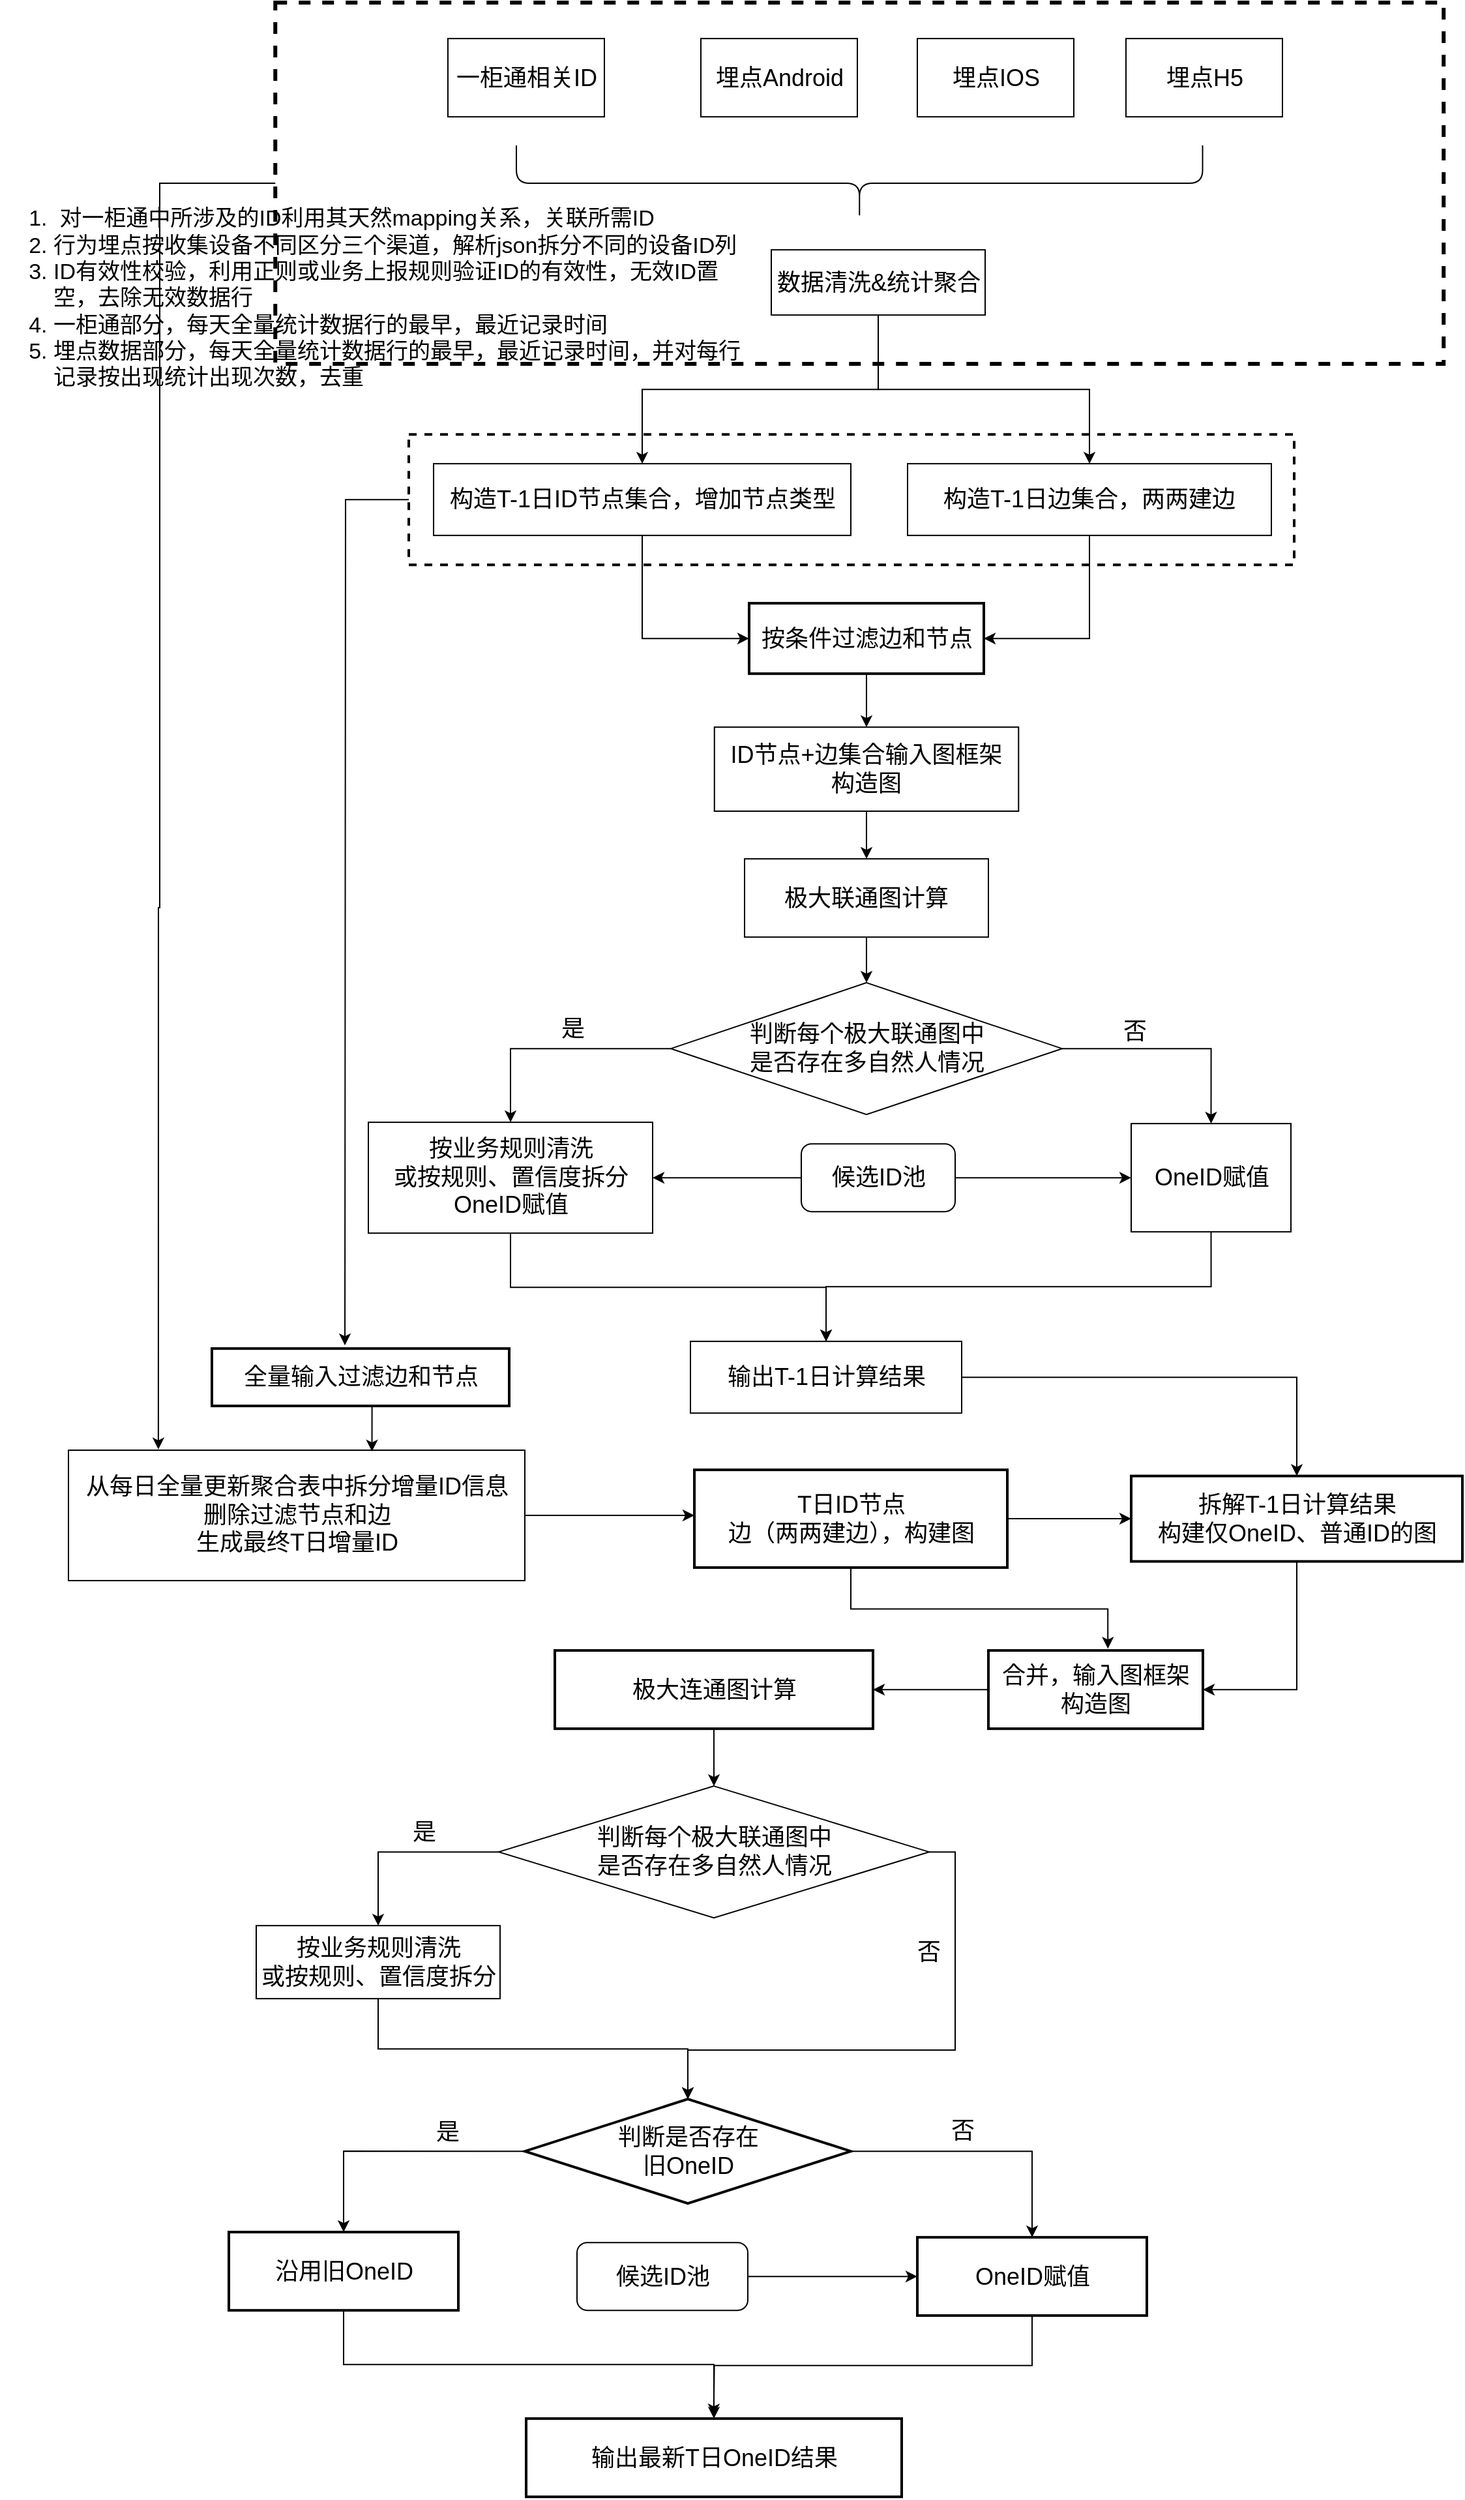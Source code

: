 <mxfile version="21.5.0" type="github">
  <diagram name="第 1 页" id="FgbeuhmCxTpXGzqwo7Mq">
    <mxGraphModel dx="1985" dy="1175" grid="1" gridSize="10" guides="1" tooltips="1" connect="1" arrows="1" fold="1" page="1" pageScale="1" pageWidth="827" pageHeight="1169" math="0" shadow="0">
      <root>
        <mxCell id="0" />
        <mxCell id="1" parent="0" />
        <mxCell id="SDIlasXmzMNW4l37rZuf-70" value="&lt;font style=&quot;font-size: 18px;&quot;&gt;一柜通相关ID&lt;/font&gt;" style="rounded=0;whiteSpace=wrap;html=1;fontFamily=Helvetica;fontSize=18;" vertex="1" parent="1">
          <mxGeometry x="763.5" y="177.57" width="120" height="60" as="geometry" />
        </mxCell>
        <mxCell id="SDIlasXmzMNW4l37rZuf-71" style="edgeStyle=orthogonalEdgeStyle;rounded=0;orthogonalLoop=1;jettySize=auto;html=1;exitX=0.5;exitY=1;exitDx=0;exitDy=0;fontFamily=Helvetica;fontSize=14;" edge="1" parent="1" source="SDIlasXmzMNW4l37rZuf-73" target="SDIlasXmzMNW4l37rZuf-79">
          <mxGeometry relative="1" as="geometry" />
        </mxCell>
        <mxCell id="SDIlasXmzMNW4l37rZuf-72" style="edgeStyle=orthogonalEdgeStyle;rounded=0;orthogonalLoop=1;jettySize=auto;html=1;entryX=0.5;entryY=0;entryDx=0;entryDy=0;fontFamily=Helvetica;fontSize=14;" edge="1" parent="1" source="SDIlasXmzMNW4l37rZuf-73" target="SDIlasXmzMNW4l37rZuf-81">
          <mxGeometry relative="1" as="geometry" />
        </mxCell>
        <mxCell id="SDIlasXmzMNW4l37rZuf-73" value="数据清洗&amp;amp;统计聚合" style="rounded=0;whiteSpace=wrap;html=1;fontFamily=Helvetica;fontSize=18;" vertex="1" parent="1">
          <mxGeometry x="1011.5" y="339.57" width="164" height="50" as="geometry" />
        </mxCell>
        <mxCell id="SDIlasXmzMNW4l37rZuf-74" value="&lt;font style=&quot;font-size: 18px;&quot;&gt;埋点Android&lt;/font&gt;" style="rounded=0;whiteSpace=wrap;html=1;fontFamily=Helvetica;fontSize=18;" vertex="1" parent="1">
          <mxGeometry x="957.5" y="177.57" width="120" height="60" as="geometry" />
        </mxCell>
        <mxCell id="SDIlasXmzMNW4l37rZuf-75" value="埋点H5" style="rounded=0;whiteSpace=wrap;html=1;fontFamily=Helvetica;fontSize=18;" vertex="1" parent="1">
          <mxGeometry x="1283.5" y="177.57" width="120" height="60" as="geometry" />
        </mxCell>
        <mxCell id="SDIlasXmzMNW4l37rZuf-76" value="&lt;font style=&quot;font-size: 18px;&quot;&gt;埋点IOS&lt;/font&gt;" style="rounded=0;whiteSpace=wrap;html=1;fontFamily=Helvetica;fontSize=18;" vertex="1" parent="1">
          <mxGeometry x="1123.5" y="177.57" width="120" height="60" as="geometry" />
        </mxCell>
        <mxCell id="SDIlasXmzMNW4l37rZuf-77" value="&lt;div style=&quot;text-align: left; font-size: 17px;&quot;&gt;&lt;ol style=&quot;font-size: 17px;&quot;&gt;&lt;li style=&quot;font-size: 17px;&quot;&gt;&lt;span style=&quot;font-size: 17px;&quot;&gt;&amp;nbsp;对一柜通中所涉及的ID利用其天然mapping关系，&lt;/span&gt;&lt;span style=&quot;text-align: left; font-size: 17px;&quot;&gt;关联所需ID&lt;/span&gt;&lt;/li&gt;&lt;li style=&quot;font-size: 17px;&quot;&gt;&lt;span style=&quot;text-align: left; font-size: 17px;&quot;&gt;行为埋点按收集设备不同区分三个渠道，解析json拆分不同的设备ID列&lt;/span&gt;&lt;/li&gt;&lt;li style=&quot;font-size: 17px;&quot;&gt;&lt;span style=&quot;text-align: left; font-size: 17px;&quot;&gt;ID有效性校验，利用正则或业务上报规则验证ID的有效性，无效ID置空，去除无效数据行&lt;br style=&quot;font-size: 17px;&quot;&gt;&lt;/span&gt;&lt;/li&gt;&lt;li style=&quot;font-size: 17px;&quot;&gt;&lt;span style=&quot;text-align: left; font-size: 17px;&quot;&gt;一柜通部分，每天全量统计数据行的最早，最近记录时间&lt;br style=&quot;font-size: 17px;&quot;&gt;&lt;/span&gt;&lt;/li&gt;&lt;li style=&quot;font-size: 17px;&quot;&gt;&lt;span style=&quot;text-align: left; font-size: 17px;&quot;&gt;埋点数据部分，每天全量统计数据行的最早，最近记录时间，并对每行记录按出现统计出现次数，去重&lt;br style=&quot;font-size: 17px;&quot;&gt;&lt;/span&gt;&lt;/li&gt;&lt;/ol&gt;&lt;/div&gt;" style="text;html=1;strokeColor=none;fillColor=none;align=center;verticalAlign=middle;whiteSpace=wrap;rounded=0;fontFamily=Helvetica;fontSize=17;" vertex="1" parent="1">
          <mxGeometry x="420" y="280.01" width="572.5" height="193" as="geometry" />
        </mxCell>
        <mxCell id="SDIlasXmzMNW4l37rZuf-78" style="edgeStyle=orthogonalEdgeStyle;rounded=0;jumpStyle=none;orthogonalLoop=1;jettySize=auto;html=1;exitX=0.5;exitY=1;exitDx=0;exitDy=0;entryX=0;entryY=0.5;entryDx=0;entryDy=0;fontFamily=Helvetica;fontSize=16;strokeColor=#000000;" edge="1" parent="1" source="SDIlasXmzMNW4l37rZuf-79" target="SDIlasXmzMNW4l37rZuf-105">
          <mxGeometry relative="1" as="geometry" />
        </mxCell>
        <mxCell id="SDIlasXmzMNW4l37rZuf-79" value="构造T-1日ID节点集合，增加节点类型" style="rounded=0;whiteSpace=wrap;html=1;fontFamily=Helvetica;fontSize=18;gradientColor=#ffffff;" vertex="1" parent="1">
          <mxGeometry x="752.5" y="503.57" width="320" height="55" as="geometry" />
        </mxCell>
        <mxCell id="SDIlasXmzMNW4l37rZuf-80" style="edgeStyle=orthogonalEdgeStyle;rounded=0;jumpStyle=none;orthogonalLoop=1;jettySize=auto;html=1;entryX=1;entryY=0.5;entryDx=0;entryDy=0;fontFamily=Helvetica;fontSize=16;strokeColor=#000000;" edge="1" parent="1" source="SDIlasXmzMNW4l37rZuf-81" target="SDIlasXmzMNW4l37rZuf-105">
          <mxGeometry relative="1" as="geometry" />
        </mxCell>
        <mxCell id="SDIlasXmzMNW4l37rZuf-81" value="&lt;span style=&quot;font-size: 18px;&quot;&gt;构造T-1日边集合，两两建边&lt;/span&gt;" style="rounded=0;whiteSpace=wrap;html=1;fontFamily=Helvetica;fontSize=18;gradientColor=#ffffff;" vertex="1" parent="1">
          <mxGeometry x="1116" y="503.57" width="279" height="55" as="geometry" />
        </mxCell>
        <mxCell id="SDIlasXmzMNW4l37rZuf-82" style="edgeStyle=orthogonalEdgeStyle;rounded=0;orthogonalLoop=1;jettySize=auto;html=1;exitX=0.5;exitY=1;exitDx=0;exitDy=0;fontFamily=Helvetica;fontSize=14;" edge="1" parent="1" source="SDIlasXmzMNW4l37rZuf-83" target="SDIlasXmzMNW4l37rZuf-88">
          <mxGeometry relative="1" as="geometry" />
        </mxCell>
        <mxCell id="SDIlasXmzMNW4l37rZuf-83" value="ID节点+边集合输入图框架&lt;br style=&quot;font-size: 18px;&quot;&gt;构造图" style="rounded=0;whiteSpace=wrap;html=1;fontFamily=Helvetica;fontSize=18;gradientColor=#ffffff;" vertex="1" parent="1">
          <mxGeometry x="967.88" y="705.57" width="233.25" height="64.44" as="geometry" />
        </mxCell>
        <mxCell id="SDIlasXmzMNW4l37rZuf-84" style="edgeStyle=orthogonalEdgeStyle;rounded=0;orthogonalLoop=1;jettySize=auto;html=1;exitX=0;exitY=0.5;exitDx=0;exitDy=0;entryX=1;entryY=0.5;entryDx=0;entryDy=0;fontFamily=Helvetica;fontSize=16;strokeColor=#000000;" edge="1" parent="1" source="SDIlasXmzMNW4l37rZuf-86" target="SDIlasXmzMNW4l37rZuf-90">
          <mxGeometry relative="1" as="geometry" />
        </mxCell>
        <mxCell id="SDIlasXmzMNW4l37rZuf-85" style="edgeStyle=orthogonalEdgeStyle;rounded=0;orthogonalLoop=1;jettySize=auto;html=1;exitX=1;exitY=0.5;exitDx=0;exitDy=0;entryX=0;entryY=0.5;entryDx=0;entryDy=0;fontFamily=Helvetica;fontSize=16;strokeColor=#000000;jumpStyle=none;" edge="1" parent="1" source="SDIlasXmzMNW4l37rZuf-86" target="SDIlasXmzMNW4l37rZuf-97">
          <mxGeometry relative="1" as="geometry" />
        </mxCell>
        <mxCell id="SDIlasXmzMNW4l37rZuf-86" value="候选ID池" style="rounded=1;whiteSpace=wrap;html=1;fontFamily=Helvetica;fontSize=18;gradientColor=#ffffff;" vertex="1" parent="1">
          <mxGeometry x="1034.5" y="1025.07" width="118" height="52" as="geometry" />
        </mxCell>
        <mxCell id="SDIlasXmzMNW4l37rZuf-87" style="edgeStyle=orthogonalEdgeStyle;rounded=0;orthogonalLoop=1;jettySize=auto;html=1;exitX=0.5;exitY=1;exitDx=0;exitDy=0;fontFamily=Helvetica;fontSize=14;" edge="1" parent="1" source="SDIlasXmzMNW4l37rZuf-88" target="SDIlasXmzMNW4l37rZuf-95">
          <mxGeometry relative="1" as="geometry" />
        </mxCell>
        <mxCell id="SDIlasXmzMNW4l37rZuf-88" value="极大联通图计算" style="rounded=0;whiteSpace=wrap;html=1;fontFamily=Helvetica;fontSize=18;gradientColor=#ffffff;" vertex="1" parent="1">
          <mxGeometry x="991" y="806.57" width="187" height="60" as="geometry" />
        </mxCell>
        <mxCell id="SDIlasXmzMNW4l37rZuf-89" style="edgeStyle=orthogonalEdgeStyle;rounded=0;jumpStyle=none;orthogonalLoop=1;jettySize=auto;html=1;exitX=0.5;exitY=1;exitDx=0;exitDy=0;entryX=0.5;entryY=0;entryDx=0;entryDy=0;fontFamily=Helvetica;fontSize=16;strokeColor=#000000;" edge="1" parent="1" source="SDIlasXmzMNW4l37rZuf-90" target="SDIlasXmzMNW4l37rZuf-99">
          <mxGeometry relative="1" as="geometry" />
        </mxCell>
        <mxCell id="SDIlasXmzMNW4l37rZuf-90" value="按业务规则清洗&lt;br style=&quot;font-size: 18px&quot;&gt;或按规则、置信度拆分&lt;br style=&quot;font-size: 18px&quot;&gt;OneID赋值" style="rounded=0;whiteSpace=wrap;html=1;fontFamily=Helvetica;fontSize=18;gradientColor=#ffffff;" vertex="1" parent="1">
          <mxGeometry x="702.5" y="1008.57" width="218" height="85" as="geometry" />
        </mxCell>
        <mxCell id="SDIlasXmzMNW4l37rZuf-91" style="edgeStyle=orthogonalEdgeStyle;rounded=0;orthogonalLoop=1;jettySize=auto;html=1;exitX=0;exitY=0.5;exitDx=0;exitDy=0;entryX=0.5;entryY=0;entryDx=0;entryDy=0;fontFamily=Helvetica;fontSize=14;" edge="1" parent="1" source="SDIlasXmzMNW4l37rZuf-95" target="SDIlasXmzMNW4l37rZuf-90">
          <mxGeometry relative="1" as="geometry" />
        </mxCell>
        <mxCell id="SDIlasXmzMNW4l37rZuf-92" value="是" style="edgeLabel;html=1;align=center;verticalAlign=middle;resizable=0;points=[];fontSize=18;fontFamily=Helvetica;" vertex="1" connectable="0" parent="SDIlasXmzMNW4l37rZuf-91">
          <mxGeometry x="-0.15" y="-4" relative="1" as="geometry">
            <mxPoint x="1" y="-11" as="offset" />
          </mxGeometry>
        </mxCell>
        <mxCell id="SDIlasXmzMNW4l37rZuf-93" style="edgeStyle=orthogonalEdgeStyle;rounded=0;orthogonalLoop=1;jettySize=auto;html=1;exitX=1;exitY=0.5;exitDx=0;exitDy=0;entryX=0.5;entryY=0;entryDx=0;entryDy=0;fontFamily=Helvetica;fontSize=14;" edge="1" parent="1" source="SDIlasXmzMNW4l37rZuf-95" target="SDIlasXmzMNW4l37rZuf-97">
          <mxGeometry relative="1" as="geometry" />
        </mxCell>
        <mxCell id="SDIlasXmzMNW4l37rZuf-94" value="否" style="edgeLabel;html=1;align=center;verticalAlign=middle;resizable=0;points=[];fontSize=18;fontFamily=Helvetica;" vertex="1" connectable="0" parent="SDIlasXmzMNW4l37rZuf-93">
          <mxGeometry x="-0.151" y="2" relative="1" as="geometry">
            <mxPoint x="-18" y="-11" as="offset" />
          </mxGeometry>
        </mxCell>
        <mxCell id="SDIlasXmzMNW4l37rZuf-95" value="判断每个极大联通图中&lt;br style=&quot;font-size: 18px;&quot;&gt;是否存在多自然人情况" style="rhombus;whiteSpace=wrap;html=1;fontFamily=Helvetica;fontSize=18;gradientColor=#ffffff;" vertex="1" parent="1">
          <mxGeometry x="934.51" y="901.57" width="300" height="101" as="geometry" />
        </mxCell>
        <mxCell id="SDIlasXmzMNW4l37rZuf-96" style="edgeStyle=orthogonalEdgeStyle;rounded=0;jumpStyle=none;orthogonalLoop=1;jettySize=auto;html=1;exitX=0.5;exitY=1;exitDx=0;exitDy=0;fontFamily=Helvetica;fontSize=16;strokeColor=#000000;entryX=0.5;entryY=0;entryDx=0;entryDy=0;" edge="1" parent="1" source="SDIlasXmzMNW4l37rZuf-97" target="SDIlasXmzMNW4l37rZuf-99">
          <mxGeometry relative="1" as="geometry">
            <mxPoint x="1085.2" y="1174.57" as="targetPoint" />
          </mxGeometry>
        </mxCell>
        <mxCell id="SDIlasXmzMNW4l37rZuf-97" value="OneID赋值" style="rounded=0;whiteSpace=wrap;html=1;fontFamily=Helvetica;fontSize=18;gradientColor=#ffffff;" vertex="1" parent="1">
          <mxGeometry x="1287.5" y="1009.57" width="122.5" height="83" as="geometry" />
        </mxCell>
        <mxCell id="SDIlasXmzMNW4l37rZuf-98" style="edgeStyle=orthogonalEdgeStyle;rounded=0;jumpStyle=none;orthogonalLoop=1;jettySize=auto;html=1;entryX=0.5;entryY=0;entryDx=0;entryDy=0;fontFamily=Helvetica;fontSize=16;strokeColor=#000000;" edge="1" parent="1" source="SDIlasXmzMNW4l37rZuf-99" target="SDIlasXmzMNW4l37rZuf-114">
          <mxGeometry relative="1" as="geometry" />
        </mxCell>
        <mxCell id="SDIlasXmzMNW4l37rZuf-99" value="输出T-1日计算结果" style="rounded=0;whiteSpace=wrap;html=1;fontFamily=Helvetica;fontSize=18;gradientColor=#ffffff;" vertex="1" parent="1">
          <mxGeometry x="949.5" y="1176.57" width="208" height="55" as="geometry" />
        </mxCell>
        <mxCell id="SDIlasXmzMNW4l37rZuf-100" style="edgeStyle=orthogonalEdgeStyle;rounded=0;orthogonalLoop=1;jettySize=auto;html=1;exitX=1;exitY=0.5;exitDx=0;exitDy=0;fontSize=18;" edge="1" parent="1" source="SDIlasXmzMNW4l37rZuf-101">
          <mxGeometry relative="1" as="geometry">
            <mxPoint x="952.5" y="1310.01" as="targetPoint" />
          </mxGeometry>
        </mxCell>
        <mxCell id="SDIlasXmzMNW4l37rZuf-101" value="从每日全量更新聚合表中拆分增量ID信息&lt;br style=&quot;font-size: 18px;&quot;&gt;删除过滤节点和边&lt;br style=&quot;font-size: 18px;&quot;&gt;生成最终T日增量ID" style="rounded=0;whiteSpace=wrap;html=1;fontFamily=Helvetica;fontSize=18;gradientColor=#ffffff;" vertex="1" parent="1">
          <mxGeometry x="472.5" y="1260.01" width="350" height="100" as="geometry" />
        </mxCell>
        <mxCell id="SDIlasXmzMNW4l37rZuf-102" style="edgeStyle=orthogonalEdgeStyle;rounded=0;jumpStyle=none;orthogonalLoop=1;jettySize=auto;html=1;fontFamily=Helvetica;fontSize=16;strokeColor=#000000;entryX=0.197;entryY=-0.006;entryDx=0;entryDy=0;entryPerimeter=0;" edge="1" parent="1" source="SDIlasXmzMNW4l37rZuf-103" target="SDIlasXmzMNW4l37rZuf-101">
          <mxGeometry relative="1" as="geometry">
            <mxPoint x="542.5" y="1250.01" as="targetPoint" />
            <Array as="points">
              <mxPoint x="542.5" y="289.01" />
              <mxPoint x="542.5" y="844.01" />
              <mxPoint x="541.5" y="844.01" />
            </Array>
          </mxGeometry>
        </mxCell>
        <mxCell id="SDIlasXmzMNW4l37rZuf-103" value="" style="verticalLabelPosition=bottom;verticalAlign=top;html=1;shape=mxgraph.basic.rect;fillColor2=none;strokeWidth=3;size=20;indent=5;fontFamily=Helvetica;fontSize=16;gradientColor=#ffffff;fillColor=none;dashed=1;" vertex="1" parent="1">
          <mxGeometry x="631.13" y="150" width="896" height="277" as="geometry" />
        </mxCell>
        <mxCell id="SDIlasXmzMNW4l37rZuf-104" style="edgeStyle=orthogonalEdgeStyle;rounded=0;orthogonalLoop=1;jettySize=auto;html=1;exitX=0.5;exitY=1;exitDx=0;exitDy=0;entryX=0.5;entryY=0;entryDx=0;entryDy=0;fontSize=18;" edge="1" parent="1" source="SDIlasXmzMNW4l37rZuf-105" target="SDIlasXmzMNW4l37rZuf-83">
          <mxGeometry relative="1" as="geometry" />
        </mxCell>
        <mxCell id="SDIlasXmzMNW4l37rZuf-105" value="按条件过滤边和节点" style="rounded=0;whiteSpace=wrap;html=1;fontFamily=Helvetica;fontSize=18;strokeWidth=2;fillColor=none;gradientColor=#ffffff;" vertex="1" parent="1">
          <mxGeometry x="994.5" y="610.57" width="180" height="54" as="geometry" />
        </mxCell>
        <mxCell id="SDIlasXmzMNW4l37rZuf-106" style="edgeStyle=orthogonalEdgeStyle;rounded=0;orthogonalLoop=1;jettySize=auto;html=1;exitX=0.5;exitY=1;exitDx=0;exitDy=0;entryX=0.665;entryY=0.01;entryDx=0;entryDy=0;entryPerimeter=0;fontSize=18;" edge="1" parent="1" source="SDIlasXmzMNW4l37rZuf-107" target="SDIlasXmzMNW4l37rZuf-101">
          <mxGeometry relative="1" as="geometry" />
        </mxCell>
        <mxCell id="SDIlasXmzMNW4l37rZuf-107" value="全量输入过滤边和节点" style="rounded=0;whiteSpace=wrap;html=1;fontFamily=Helvetica;fontSize=18;strokeWidth=2;fillColor=none;gradientColor=#ffffff;" vertex="1" parent="1">
          <mxGeometry x="582.5" y="1182.07" width="228" height="44" as="geometry" />
        </mxCell>
        <mxCell id="SDIlasXmzMNW4l37rZuf-108" style="edgeStyle=orthogonalEdgeStyle;rounded=0;jumpStyle=none;orthogonalLoop=1;jettySize=auto;html=1;fontFamily=Helvetica;fontSize=16;strokeColor=#000000;" edge="1" parent="1" source="SDIlasXmzMNW4l37rZuf-109">
          <mxGeometry relative="1" as="geometry">
            <mxPoint x="684.5" y="1179.57" as="targetPoint" />
          </mxGeometry>
        </mxCell>
        <mxCell id="SDIlasXmzMNW4l37rZuf-109" value="" style="rounded=0;whiteSpace=wrap;html=1;fontFamily=Helvetica;fontSize=16;strokeWidth=2;fillColor=none;gradientColor=#ffffff;dashed=1;" vertex="1" parent="1">
          <mxGeometry x="733.5" y="481.07" width="679" height="100" as="geometry" />
        </mxCell>
        <mxCell id="SDIlasXmzMNW4l37rZuf-110" style="edgeStyle=orthogonalEdgeStyle;rounded=0;jumpStyle=none;orthogonalLoop=1;jettySize=auto;html=1;entryX=0.557;entryY=-0.023;entryDx=0;entryDy=0;entryPerimeter=0;fontFamily=Helvetica;fontSize=16;strokeColor=#000000;" edge="1" parent="1" source="SDIlasXmzMNW4l37rZuf-112" target="SDIlasXmzMNW4l37rZuf-116">
          <mxGeometry relative="1" as="geometry" />
        </mxCell>
        <mxCell id="SDIlasXmzMNW4l37rZuf-111" style="edgeStyle=orthogonalEdgeStyle;rounded=0;orthogonalLoop=1;jettySize=auto;html=1;entryX=0;entryY=0.5;entryDx=0;entryDy=0;fontSize=18;" edge="1" parent="1" source="SDIlasXmzMNW4l37rZuf-112" target="SDIlasXmzMNW4l37rZuf-114">
          <mxGeometry relative="1" as="geometry" />
        </mxCell>
        <mxCell id="SDIlasXmzMNW4l37rZuf-112" value="T日ID节点&lt;br style=&quot;font-size: 18px;&quot;&gt;边（两两建边），构建图" style="rounded=0;whiteSpace=wrap;html=1;fontFamily=Helvetica;fontSize=18;strokeWidth=2;fillColor=none;gradientColor=#ffffff;" vertex="1" parent="1">
          <mxGeometry x="952.5" y="1275.07" width="240" height="74.94" as="geometry" />
        </mxCell>
        <mxCell id="SDIlasXmzMNW4l37rZuf-113" style="edgeStyle=orthogonalEdgeStyle;rounded=0;jumpStyle=none;orthogonalLoop=1;jettySize=auto;html=1;exitX=0.5;exitY=1;exitDx=0;exitDy=0;entryX=1;entryY=0.5;entryDx=0;entryDy=0;fontFamily=Helvetica;fontSize=16;strokeColor=#000000;" edge="1" parent="1" source="SDIlasXmzMNW4l37rZuf-114" target="SDIlasXmzMNW4l37rZuf-116">
          <mxGeometry relative="1" as="geometry" />
        </mxCell>
        <mxCell id="SDIlasXmzMNW4l37rZuf-114" value="拆解T-1日计算结果&lt;br style=&quot;font-size: 18px&quot;&gt;构建仅OneID、普通ID的图" style="rounded=0;whiteSpace=wrap;html=1;fontFamily=Helvetica;fontSize=18;strokeWidth=2;fillColor=none;gradientColor=#ffffff;" vertex="1" parent="1">
          <mxGeometry x="1287.5" y="1279.79" width="254" height="65.5" as="geometry" />
        </mxCell>
        <mxCell id="SDIlasXmzMNW4l37rZuf-115" style="edgeStyle=orthogonalEdgeStyle;rounded=0;jumpStyle=none;orthogonalLoop=1;jettySize=auto;html=1;entryX=1;entryY=0.5;entryDx=0;entryDy=0;fontFamily=Helvetica;fontSize=16;strokeColor=#000000;" edge="1" parent="1" source="SDIlasXmzMNW4l37rZuf-116" target="SDIlasXmzMNW4l37rZuf-118">
          <mxGeometry relative="1" as="geometry" />
        </mxCell>
        <mxCell id="SDIlasXmzMNW4l37rZuf-116" value="合并，输入图框架&lt;br style=&quot;font-size: 18px;&quot;&gt;构造图" style="rounded=0;whiteSpace=wrap;html=1;fontFamily=Helvetica;fontSize=18;strokeWidth=2;fillColor=none;gradientColor=#ffffff;" vertex="1" parent="1">
          <mxGeometry x="1178" y="1413.57" width="164.5" height="60" as="geometry" />
        </mxCell>
        <mxCell id="SDIlasXmzMNW4l37rZuf-117" style="edgeStyle=orthogonalEdgeStyle;rounded=0;jumpStyle=none;orthogonalLoop=1;jettySize=auto;html=1;exitX=0.5;exitY=1;exitDx=0;exitDy=0;fontFamily=Helvetica;fontSize=16;strokeColor=#000000;" edge="1" parent="1" source="SDIlasXmzMNW4l37rZuf-118" target="SDIlasXmzMNW4l37rZuf-126">
          <mxGeometry relative="1" as="geometry" />
        </mxCell>
        <mxCell id="SDIlasXmzMNW4l37rZuf-118" value="极大连通图计算" style="rounded=0;whiteSpace=wrap;html=1;fontFamily=Helvetica;fontSize=18;strokeWidth=2;fillColor=none;gradientColor=#ffffff;" vertex="1" parent="1">
          <mxGeometry x="845.5" y="1413.57" width="244" height="60" as="geometry" />
        </mxCell>
        <mxCell id="SDIlasXmzMNW4l37rZuf-119" style="edgeStyle=orthogonalEdgeStyle;rounded=0;jumpStyle=none;orthogonalLoop=1;jettySize=auto;html=1;entryX=0;entryY=0.5;entryDx=0;entryDy=0;fontFamily=Helvetica;fontSize=16;strokeColor=#000000;" edge="1" parent="1" source="SDIlasXmzMNW4l37rZuf-120" target="SDIlasXmzMNW4l37rZuf-136">
          <mxGeometry relative="1" as="geometry" />
        </mxCell>
        <mxCell id="SDIlasXmzMNW4l37rZuf-120" value="候选ID池" style="rounded=1;whiteSpace=wrap;html=1;fontFamily=Helvetica;fontSize=18;gradientColor=#ffffff;" vertex="1" parent="1">
          <mxGeometry x="862.5" y="1867.57" width="131" height="52" as="geometry" />
        </mxCell>
        <mxCell id="SDIlasXmzMNW4l37rZuf-121" style="edgeStyle=orthogonalEdgeStyle;rounded=0;jumpStyle=none;orthogonalLoop=1;jettySize=auto;html=1;exitX=0.5;exitY=1;exitDx=0;exitDy=0;fontFamily=Helvetica;fontSize=16;strokeColor=#000000;" edge="1" parent="1" source="SDIlasXmzMNW4l37rZuf-122" target="SDIlasXmzMNW4l37rZuf-132">
          <mxGeometry relative="1" as="geometry" />
        </mxCell>
        <mxCell id="SDIlasXmzMNW4l37rZuf-122" value="按业务规则清洗&lt;br style=&quot;font-size: 18px;&quot;&gt;或按规则、置信度拆分&lt;br style=&quot;font-size: 18px;&quot;&gt;" style="rounded=0;whiteSpace=wrap;html=1;fontFamily=Helvetica;fontSize=18;gradientColor=#ffffff;" vertex="1" parent="1">
          <mxGeometry x="616.5" y="1624.57" width="187" height="56" as="geometry" />
        </mxCell>
        <mxCell id="SDIlasXmzMNW4l37rZuf-123" style="edgeStyle=orthogonalEdgeStyle;rounded=0;orthogonalLoop=1;jettySize=auto;html=1;exitX=0;exitY=0.5;exitDx=0;exitDy=0;entryX=0.5;entryY=0;entryDx=0;entryDy=0;fontFamily=Helvetica;fontSize=14;" edge="1" parent="1" source="SDIlasXmzMNW4l37rZuf-126" target="SDIlasXmzMNW4l37rZuf-122">
          <mxGeometry relative="1" as="geometry" />
        </mxCell>
        <mxCell id="SDIlasXmzMNW4l37rZuf-124" value="是" style="edgeLabel;html=1;align=center;verticalAlign=middle;resizable=0;points=[];fontSize=18;fontFamily=Helvetica;" vertex="1" connectable="0" parent="SDIlasXmzMNW4l37rZuf-123">
          <mxGeometry x="-0.15" y="-4" relative="1" as="geometry">
            <mxPoint x="6" y="-11" as="offset" />
          </mxGeometry>
        </mxCell>
        <mxCell id="SDIlasXmzMNW4l37rZuf-125" style="edgeStyle=orthogonalEdgeStyle;rounded=0;orthogonalLoop=1;jettySize=auto;html=1;exitX=1;exitY=0.5;exitDx=0;exitDy=0;entryX=0.5;entryY=0;entryDx=0;entryDy=0;fontSize=18;" edge="1" parent="1" source="SDIlasXmzMNW4l37rZuf-126" target="SDIlasXmzMNW4l37rZuf-132">
          <mxGeometry relative="1" as="geometry">
            <Array as="points">
              <mxPoint x="1152.5" y="1568.01" />
              <mxPoint x="1152.5" y="1720.01" />
              <mxPoint x="947.5" y="1720.01" />
            </Array>
          </mxGeometry>
        </mxCell>
        <mxCell id="SDIlasXmzMNW4l37rZuf-126" value="判断每个极大联通图中&lt;br style=&quot;font-size: 18px;&quot;&gt;是否存在多自然人情况" style="rhombus;whiteSpace=wrap;html=1;fontFamily=Helvetica;fontSize=18;gradientColor=#ffffff;" vertex="1" parent="1">
          <mxGeometry x="802.5" y="1517.57" width="330" height="101" as="geometry" />
        </mxCell>
        <mxCell id="SDIlasXmzMNW4l37rZuf-127" value="输出最新T日OneID结果" style="rounded=0;whiteSpace=wrap;html=1;fontFamily=Helvetica;fontSize=18;strokeWidth=2;fillColor=none;gradientColor=#ffffff;" vertex="1" parent="1">
          <mxGeometry x="823.5" y="2002.57" width="288" height="60" as="geometry" />
        </mxCell>
        <mxCell id="SDIlasXmzMNW4l37rZuf-128" style="edgeStyle=orthogonalEdgeStyle;rounded=0;jumpStyle=none;orthogonalLoop=1;jettySize=auto;html=1;exitX=1;exitY=0.5;exitDx=0;exitDy=0;fontFamily=Helvetica;fontSize=16;strokeColor=#000000;" edge="1" parent="1" source="SDIlasXmzMNW4l37rZuf-132" target="SDIlasXmzMNW4l37rZuf-136">
          <mxGeometry relative="1" as="geometry" />
        </mxCell>
        <mxCell id="SDIlasXmzMNW4l37rZuf-129" value="否" style="edgeLabel;html=1;align=center;verticalAlign=middle;resizable=0;points=[];fontSize=18;fontFamily=Helvetica;" vertex="1" connectable="0" parent="SDIlasXmzMNW4l37rZuf-128">
          <mxGeometry x="-0.18" y="1" relative="1" as="geometry">
            <mxPoint x="1" y="-15" as="offset" />
          </mxGeometry>
        </mxCell>
        <mxCell id="SDIlasXmzMNW4l37rZuf-130" style="edgeStyle=orthogonalEdgeStyle;rounded=0;jumpStyle=none;orthogonalLoop=1;jettySize=auto;html=1;fontFamily=Helvetica;fontSize=16;strokeColor=#000000;" edge="1" parent="1" source="SDIlasXmzMNW4l37rZuf-132" target="SDIlasXmzMNW4l37rZuf-134">
          <mxGeometry relative="1" as="geometry">
            <Array as="points">
              <mxPoint x="811.5" y="1797.57" />
              <mxPoint x="811.5" y="1797.57" />
            </Array>
          </mxGeometry>
        </mxCell>
        <mxCell id="SDIlasXmzMNW4l37rZuf-131" value="是" style="edgeLabel;html=1;align=center;verticalAlign=middle;resizable=0;points=[];fontSize=18;fontFamily=Helvetica;" vertex="1" connectable="0" parent="SDIlasXmzMNW4l37rZuf-130">
          <mxGeometry x="-0.251" y="-1" relative="1" as="geometry">
            <mxPoint x="16" y="-14" as="offset" />
          </mxGeometry>
        </mxCell>
        <mxCell id="SDIlasXmzMNW4l37rZuf-132" value="判断是否存在&lt;br style=&quot;font-size: 18px&quot;&gt;旧OneID" style="rhombus;whiteSpace=wrap;html=1;fontFamily=Helvetica;fontSize=18;strokeWidth=2;fillColor=none;gradientColor=#ffffff;" vertex="1" parent="1">
          <mxGeometry x="822.5" y="1757.57" width="250" height="80" as="geometry" />
        </mxCell>
        <mxCell id="SDIlasXmzMNW4l37rZuf-133" style="edgeStyle=orthogonalEdgeStyle;rounded=0;jumpStyle=none;orthogonalLoop=1;jettySize=auto;html=1;exitX=0.5;exitY=1;exitDx=0;exitDy=0;fontFamily=Helvetica;fontSize=16;strokeColor=#000000;" edge="1" parent="1" source="SDIlasXmzMNW4l37rZuf-134" target="SDIlasXmzMNW4l37rZuf-127">
          <mxGeometry relative="1" as="geometry" />
        </mxCell>
        <mxCell id="SDIlasXmzMNW4l37rZuf-134" value="沿用旧OneID" style="rounded=0;whiteSpace=wrap;html=1;fontFamily=Helvetica;fontSize=18;strokeWidth=2;fillColor=none;gradientColor=#ffffff;" vertex="1" parent="1">
          <mxGeometry x="595.5" y="1859.57" width="176" height="60" as="geometry" />
        </mxCell>
        <mxCell id="SDIlasXmzMNW4l37rZuf-135" style="edgeStyle=orthogonalEdgeStyle;rounded=0;jumpStyle=none;orthogonalLoop=1;jettySize=auto;html=1;exitX=0.5;exitY=1;exitDx=0;exitDy=0;fontFamily=Helvetica;fontSize=16;strokeColor=#000000;" edge="1" parent="1" source="SDIlasXmzMNW4l37rZuf-136">
          <mxGeometry relative="1" as="geometry">
            <mxPoint x="967.3" y="2000.17" as="targetPoint" />
          </mxGeometry>
        </mxCell>
        <mxCell id="SDIlasXmzMNW4l37rZuf-136" value="OneID赋值" style="rounded=0;whiteSpace=wrap;html=1;fontFamily=Helvetica;fontSize=18;strokeWidth=2;fillColor=none;gradientColor=#ffffff;" vertex="1" parent="1">
          <mxGeometry x="1123.5" y="1863.57" width="176" height="60" as="geometry" />
        </mxCell>
        <mxCell id="SDIlasXmzMNW4l37rZuf-137" value="" style="shape=curlyBracket;whiteSpace=wrap;html=1;rounded=1;flipH=1;rotation=90;" vertex="1" parent="1">
          <mxGeometry x="1050.07" y="25.38" width="58.13" height="526.25" as="geometry" />
        </mxCell>
        <mxCell id="SDIlasXmzMNW4l37rZuf-138" value="&lt;font style=&quot;font-size: 18px&quot;&gt;否&lt;/font&gt;" style="edgeLabel;html=1;align=center;verticalAlign=middle;resizable=0;points=[];fontSize=16;fontFamily=Helvetica;" vertex="1" connectable="0" parent="1">
          <mxGeometry x="1167.5" y="1791.594" as="geometry">
            <mxPoint x="-36" y="-147" as="offset" />
          </mxGeometry>
        </mxCell>
      </root>
    </mxGraphModel>
  </diagram>
</mxfile>
